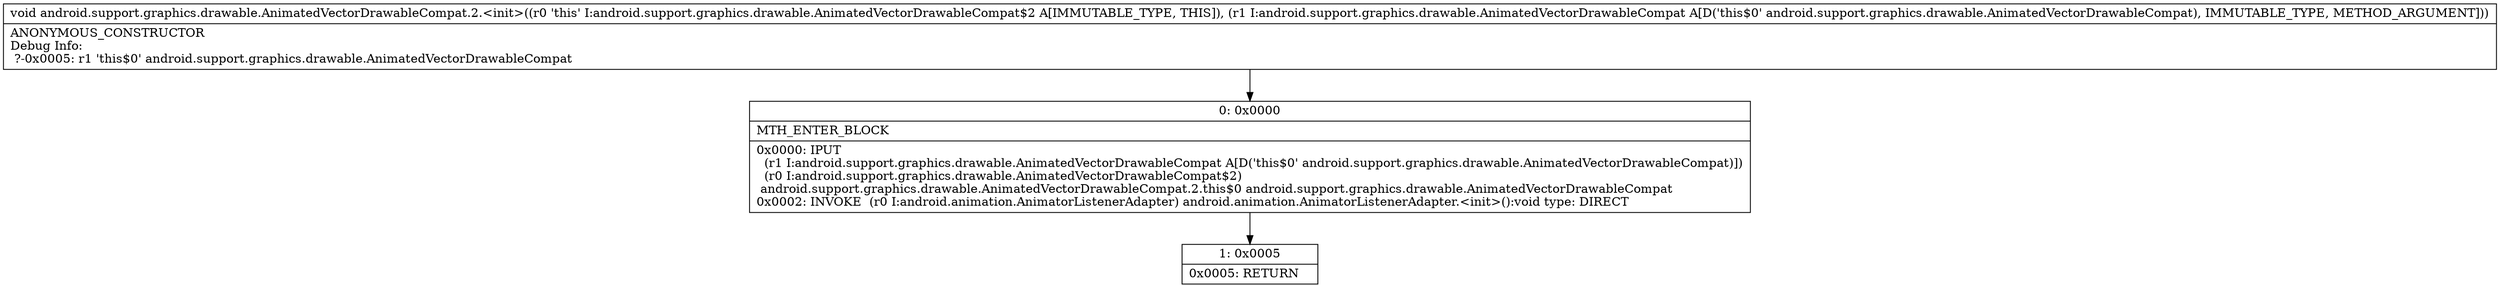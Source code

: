 digraph "CFG forandroid.support.graphics.drawable.AnimatedVectorDrawableCompat.2.\<init\>(Landroid\/support\/graphics\/drawable\/AnimatedVectorDrawableCompat;)V" {
Node_0 [shape=record,label="{0\:\ 0x0000|MTH_ENTER_BLOCK\l|0x0000: IPUT  \l  (r1 I:android.support.graphics.drawable.AnimatedVectorDrawableCompat A[D('this$0' android.support.graphics.drawable.AnimatedVectorDrawableCompat)])\l  (r0 I:android.support.graphics.drawable.AnimatedVectorDrawableCompat$2)\l android.support.graphics.drawable.AnimatedVectorDrawableCompat.2.this$0 android.support.graphics.drawable.AnimatedVectorDrawableCompat \l0x0002: INVOKE  (r0 I:android.animation.AnimatorListenerAdapter) android.animation.AnimatorListenerAdapter.\<init\>():void type: DIRECT \l}"];
Node_1 [shape=record,label="{1\:\ 0x0005|0x0005: RETURN   \l}"];
MethodNode[shape=record,label="{void android.support.graphics.drawable.AnimatedVectorDrawableCompat.2.\<init\>((r0 'this' I:android.support.graphics.drawable.AnimatedVectorDrawableCompat$2 A[IMMUTABLE_TYPE, THIS]), (r1 I:android.support.graphics.drawable.AnimatedVectorDrawableCompat A[D('this$0' android.support.graphics.drawable.AnimatedVectorDrawableCompat), IMMUTABLE_TYPE, METHOD_ARGUMENT]))  | ANONYMOUS_CONSTRUCTOR\lDebug Info:\l  ?\-0x0005: r1 'this$0' android.support.graphics.drawable.AnimatedVectorDrawableCompat\l}"];
MethodNode -> Node_0;
Node_0 -> Node_1;
}

